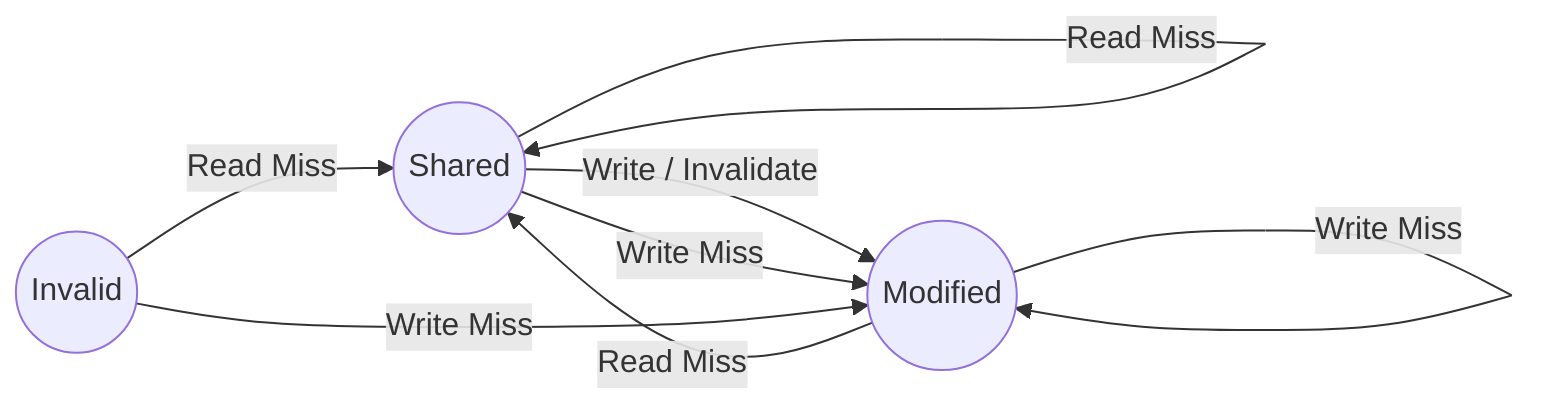 graph LR
    I((Invalid)) -- Read Miss --> S((Shared))
    S -- Read Hit --> S
    S -- Read Miss --> S
    S -- Write / Invalidate --> M
    S -- Write Miss --> M
    M((Modified)) -- Read Miss --> S
    I -- Write Miss --> M
    M -- Write / Read Hit --> M
    M -- Write Miss --> M